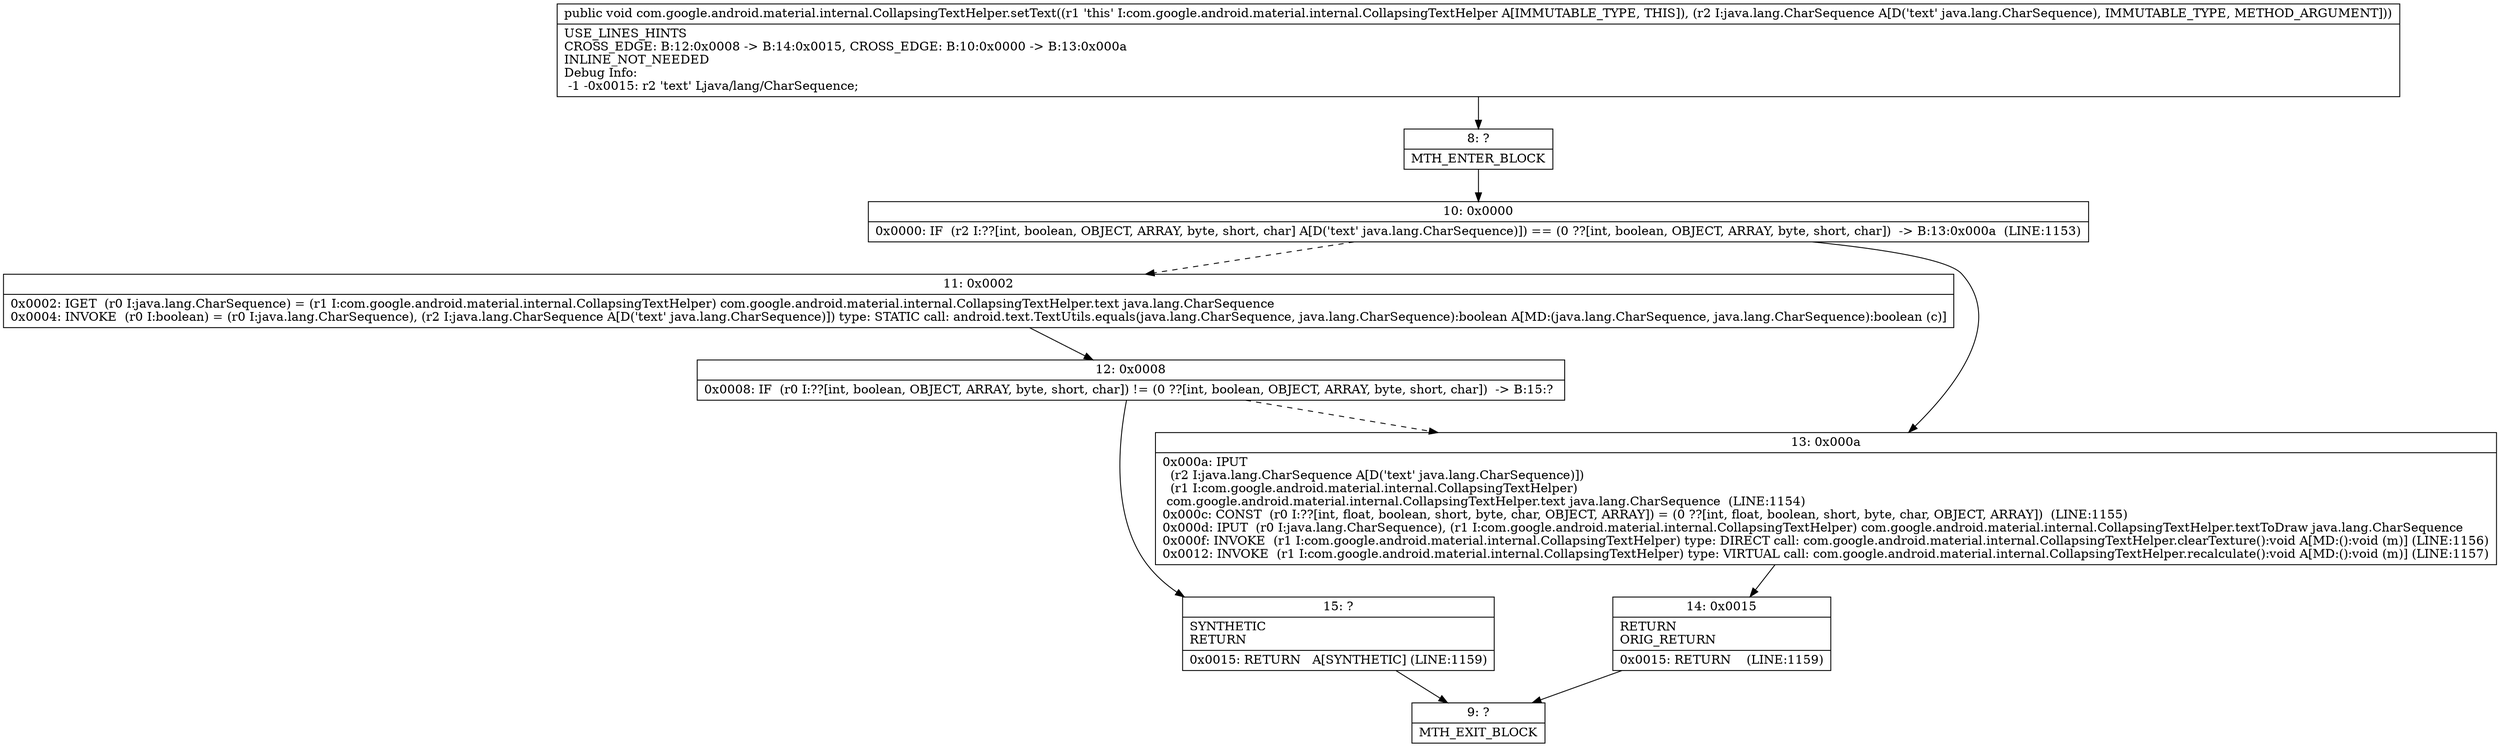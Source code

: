 digraph "CFG forcom.google.android.material.internal.CollapsingTextHelper.setText(Ljava\/lang\/CharSequence;)V" {
Node_8 [shape=record,label="{8\:\ ?|MTH_ENTER_BLOCK\l}"];
Node_10 [shape=record,label="{10\:\ 0x0000|0x0000: IF  (r2 I:??[int, boolean, OBJECT, ARRAY, byte, short, char] A[D('text' java.lang.CharSequence)]) == (0 ??[int, boolean, OBJECT, ARRAY, byte, short, char])  \-\> B:13:0x000a  (LINE:1153)\l}"];
Node_11 [shape=record,label="{11\:\ 0x0002|0x0002: IGET  (r0 I:java.lang.CharSequence) = (r1 I:com.google.android.material.internal.CollapsingTextHelper) com.google.android.material.internal.CollapsingTextHelper.text java.lang.CharSequence \l0x0004: INVOKE  (r0 I:boolean) = (r0 I:java.lang.CharSequence), (r2 I:java.lang.CharSequence A[D('text' java.lang.CharSequence)]) type: STATIC call: android.text.TextUtils.equals(java.lang.CharSequence, java.lang.CharSequence):boolean A[MD:(java.lang.CharSequence, java.lang.CharSequence):boolean (c)]\l}"];
Node_12 [shape=record,label="{12\:\ 0x0008|0x0008: IF  (r0 I:??[int, boolean, OBJECT, ARRAY, byte, short, char]) != (0 ??[int, boolean, OBJECT, ARRAY, byte, short, char])  \-\> B:15:? \l}"];
Node_15 [shape=record,label="{15\:\ ?|SYNTHETIC\lRETURN\l|0x0015: RETURN   A[SYNTHETIC] (LINE:1159)\l}"];
Node_9 [shape=record,label="{9\:\ ?|MTH_EXIT_BLOCK\l}"];
Node_13 [shape=record,label="{13\:\ 0x000a|0x000a: IPUT  \l  (r2 I:java.lang.CharSequence A[D('text' java.lang.CharSequence)])\l  (r1 I:com.google.android.material.internal.CollapsingTextHelper)\l com.google.android.material.internal.CollapsingTextHelper.text java.lang.CharSequence  (LINE:1154)\l0x000c: CONST  (r0 I:??[int, float, boolean, short, byte, char, OBJECT, ARRAY]) = (0 ??[int, float, boolean, short, byte, char, OBJECT, ARRAY])  (LINE:1155)\l0x000d: IPUT  (r0 I:java.lang.CharSequence), (r1 I:com.google.android.material.internal.CollapsingTextHelper) com.google.android.material.internal.CollapsingTextHelper.textToDraw java.lang.CharSequence \l0x000f: INVOKE  (r1 I:com.google.android.material.internal.CollapsingTextHelper) type: DIRECT call: com.google.android.material.internal.CollapsingTextHelper.clearTexture():void A[MD:():void (m)] (LINE:1156)\l0x0012: INVOKE  (r1 I:com.google.android.material.internal.CollapsingTextHelper) type: VIRTUAL call: com.google.android.material.internal.CollapsingTextHelper.recalculate():void A[MD:():void (m)] (LINE:1157)\l}"];
Node_14 [shape=record,label="{14\:\ 0x0015|RETURN\lORIG_RETURN\l|0x0015: RETURN    (LINE:1159)\l}"];
MethodNode[shape=record,label="{public void com.google.android.material.internal.CollapsingTextHelper.setText((r1 'this' I:com.google.android.material.internal.CollapsingTextHelper A[IMMUTABLE_TYPE, THIS]), (r2 I:java.lang.CharSequence A[D('text' java.lang.CharSequence), IMMUTABLE_TYPE, METHOD_ARGUMENT]))  | USE_LINES_HINTS\lCROSS_EDGE: B:12:0x0008 \-\> B:14:0x0015, CROSS_EDGE: B:10:0x0000 \-\> B:13:0x000a\lINLINE_NOT_NEEDED\lDebug Info:\l  \-1 \-0x0015: r2 'text' Ljava\/lang\/CharSequence;\l}"];
MethodNode -> Node_8;Node_8 -> Node_10;
Node_10 -> Node_11[style=dashed];
Node_10 -> Node_13;
Node_11 -> Node_12;
Node_12 -> Node_13[style=dashed];
Node_12 -> Node_15;
Node_15 -> Node_9;
Node_13 -> Node_14;
Node_14 -> Node_9;
}

